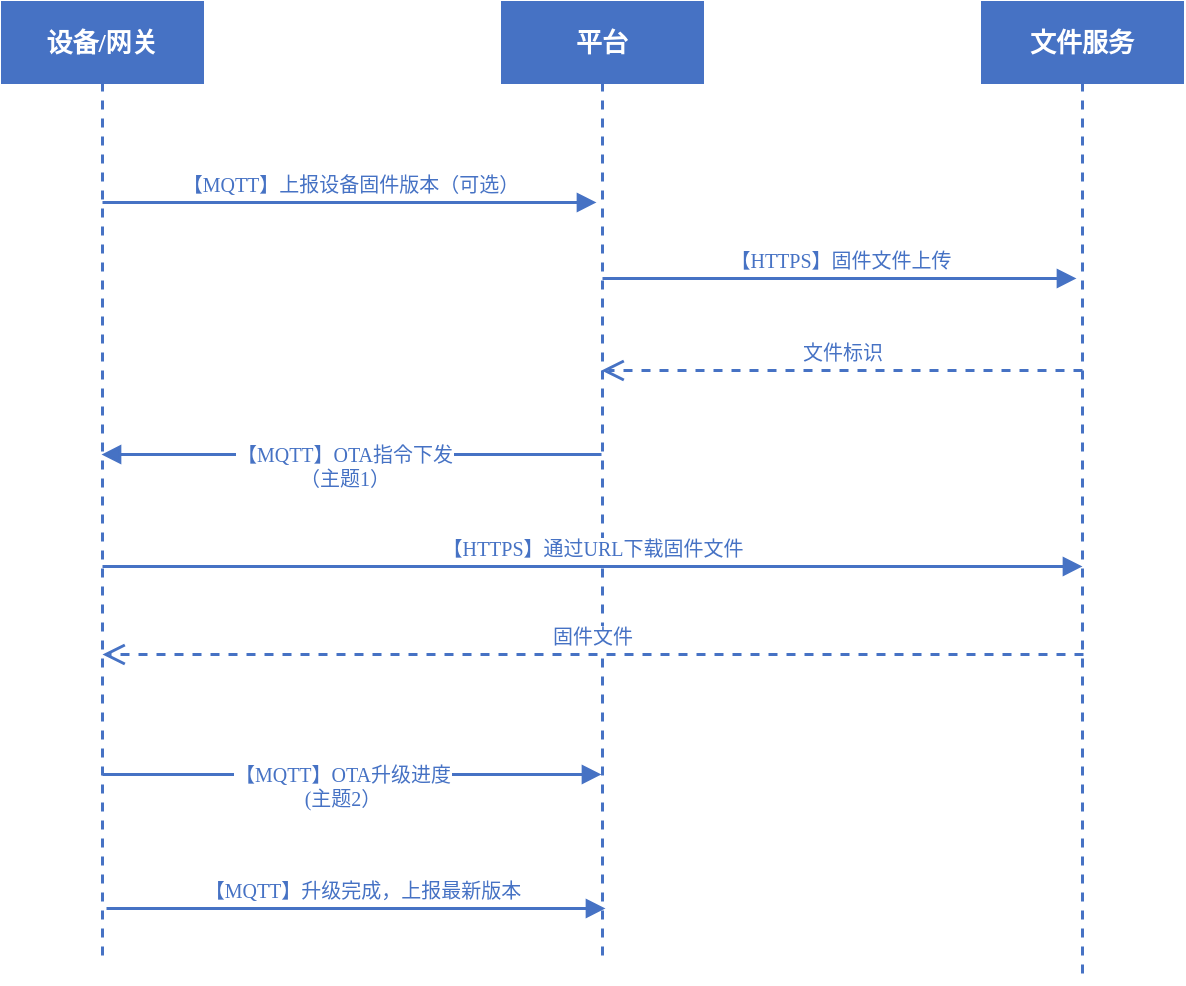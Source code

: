 <mxfile version="14.8.4" type="github">
  <diagram name="Page-1" id="13e1069c-82ec-6db2-03f1-153e76fe0fe0">
    <mxGraphModel dx="1414" dy="754" grid="1" gridSize="10" guides="1" tooltips="1" connect="1" arrows="1" fold="1" page="1" pageScale="1" pageWidth="1100" pageHeight="850" background="none" math="0" shadow="0">
      <root>
        <mxCell id="0" />
        <mxCell id="1" parent="0" />
        <mxCell id="7baba1c4bc27f4b0-2" value="平台" style="shape=umlLifeline;perimeter=lifelinePerimeter;whiteSpace=wrap;html=1;container=1;collapsible=0;recursiveResize=0;outlineConnect=0;shadow=0;comic=0;labelBackgroundColor=none;strokeWidth=1.5;fontFamily=Verdana;fontSize=13;align=center;fontColor=#ffffff;fontStyle=1;fillColor=#4672C4;sketch=0;rounded=0;glass=0;strokeColor=#4672C4;" parent="1" vertex="1">
          <mxGeometry x="350" y="80" width="100" height="480" as="geometry" />
        </mxCell>
        <mxCell id="7baba1c4bc27f4b0-3" value="文件服务" style="shape=umlLifeline;perimeter=lifelinePerimeter;whiteSpace=wrap;html=1;container=1;collapsible=0;recursiveResize=0;outlineConnect=0;shadow=0;comic=0;labelBackgroundColor=none;strokeWidth=1.5;fontFamily=Verdana;fontSize=13;align=center;fontColor=#ffffff;fontStyle=1;fillColor=#4672C4;sketch=0;rounded=0;glass=0;strokeColor=#4672C4;" parent="1" vertex="1">
          <mxGeometry x="590" y="80" width="100" height="490" as="geometry" />
        </mxCell>
        <mxCell id="7baba1c4bc27f4b0-8" value="设备/网关" style="shape=umlLifeline;perimeter=lifelinePerimeter;whiteSpace=wrap;html=1;container=1;collapsible=0;recursiveResize=0;outlineConnect=0;shadow=0;comic=0;labelBackgroundColor=none;strokeWidth=1.5;fontFamily=Verdana;fontSize=13;align=center;fontColor=#ffffff;fontStyle=1;fillColor=#4672C4;sketch=0;rounded=0;glass=0;strokeColor=#4672C4;" parent="1" vertex="1">
          <mxGeometry x="100" y="80" width="100" height="480" as="geometry" />
        </mxCell>
        <mxCell id="Zx9dLRUgrOR5L-L7LJRZ-6" value="【MQTT】OTA升级进度&lt;br style=&quot;font-size: 10px;&quot;&gt;(主题2）" style="html=1;verticalAlign=bottom;endArrow=block;fontFamily=Verdana;fontSize=10;strokeWidth=1.5;fontColor=#4672C4;strokeColor=#4672C4;" parent="7baba1c4bc27f4b0-8" edge="1">
          <mxGeometry x="-0.038" y="-21" width="80" relative="1" as="geometry">
            <mxPoint x="50" y="386" as="sourcePoint" />
            <mxPoint x="299.5" y="386" as="targetPoint" />
            <mxPoint as="offset" />
          </mxGeometry>
        </mxCell>
        <mxCell id="7baba1c4bc27f4b0-11" value="【MQTT】上报设备固件版本（可选）" style="html=1;verticalAlign=bottom;endArrow=block;entryX=0;entryY=0;labelBackgroundColor=none;fontFamily=Verdana;fontSize=10;edgeStyle=elbowEdgeStyle;elbow=vertical;fillColor=#0050ef;strokeWidth=1.5;fontColor=#4672C4;strokeColor=#4672C4;" parent="1" edge="1">
          <mxGeometry relative="1" as="geometry">
            <mxPoint x="150" y="180" as="sourcePoint" />
            <mxPoint x="397" y="180" as="targetPoint" />
          </mxGeometry>
        </mxCell>
        <mxCell id="7baba1c4bc27f4b0-14" value="【HTTPS】固件文件上传" style="html=1;verticalAlign=bottom;endArrow=block;entryX=0;entryY=0;labelBackgroundColor=none;fontFamily=Verdana;fontSize=10;edgeStyle=elbowEdgeStyle;elbow=vertical;fillColor=#0050ef;strokeWidth=1.5;fontColor=#4672C4;strokeColor=#4672C4;" parent="1" edge="1">
          <mxGeometry relative="1" as="geometry">
            <mxPoint x="400" y="218" as="sourcePoint" />
            <mxPoint x="637" y="218" as="targetPoint" />
          </mxGeometry>
        </mxCell>
        <mxCell id="Zx9dLRUgrOR5L-L7LJRZ-3" value="文件标识" style="html=1;verticalAlign=bottom;endArrow=open;dashed=1;endSize=8;fontFamily=Verdana;fontSize=10;strokeWidth=1.5;fontColor=#4672C4;strokeColor=#4672C4;" parent="1" edge="1">
          <mxGeometry relative="1" as="geometry">
            <mxPoint x="640" y="264" as="sourcePoint" />
            <mxPoint x="399.5" y="264" as="targetPoint" />
          </mxGeometry>
        </mxCell>
        <mxCell id="Zx9dLRUgrOR5L-L7LJRZ-5" value="【MQTT】OTA指令下发&lt;br style=&quot;font-size: 10px;&quot;&gt;（主题1）" style="html=1;verticalAlign=bottom;endArrow=block;fontFamily=Verdana;fontSize=10;strokeWidth=1.5;fontColor=#4672C4;strokeColor=#4672C4;" parent="1" edge="1">
          <mxGeometry x="0.036" y="21" width="80" relative="1" as="geometry">
            <mxPoint x="399.5" y="306" as="sourcePoint" />
            <mxPoint x="149.5" y="306" as="targetPoint" />
            <Array as="points">
              <mxPoint x="270" y="306" />
            </Array>
            <mxPoint x="1" as="offset" />
          </mxGeometry>
        </mxCell>
        <mxCell id="Zx9dLRUgrOR5L-L7LJRZ-7" value="【MQTT】升级完成，上报最新版本" style="html=1;verticalAlign=bottom;endArrow=block;fontFamily=Verdana;fontSize=10;strokeWidth=1.5;fontColor=#4672C4;strokeColor=#4672C4;" parent="1" edge="1">
          <mxGeometry x="0.026" width="80" relative="1" as="geometry">
            <mxPoint x="152" y="533" as="sourcePoint" />
            <mxPoint x="401.5" y="533" as="targetPoint" />
            <mxPoint as="offset" />
          </mxGeometry>
        </mxCell>
        <mxCell id="Zx9dLRUgrOR5L-L7LJRZ-8" value="【HTTPS】通过URL下载固件文件" style="html=1;verticalAlign=bottom;endArrow=block;fontFamily=Verdana;fontSize=10;strokeWidth=1.5;fontColor=#4672C4;strokeColor=#4672C4;" parent="1" edge="1">
          <mxGeometry width="80" relative="1" as="geometry">
            <mxPoint x="150" y="362" as="sourcePoint" />
            <mxPoint x="640" y="362" as="targetPoint" />
          </mxGeometry>
        </mxCell>
        <mxCell id="Zx9dLRUgrOR5L-L7LJRZ-9" value="固件文件" style="html=1;verticalAlign=bottom;endArrow=open;dashed=1;endSize=8;fontFamily=Verdana;fontSize=10;strokeWidth=1.5;fontColor=#4672C4;strokeColor=#4672C4;" parent="1" edge="1">
          <mxGeometry relative="1" as="geometry">
            <mxPoint x="640.5" y="406" as="sourcePoint" />
            <mxPoint x="150" y="406" as="targetPoint" />
          </mxGeometry>
        </mxCell>
      </root>
    </mxGraphModel>
  </diagram>
</mxfile>
